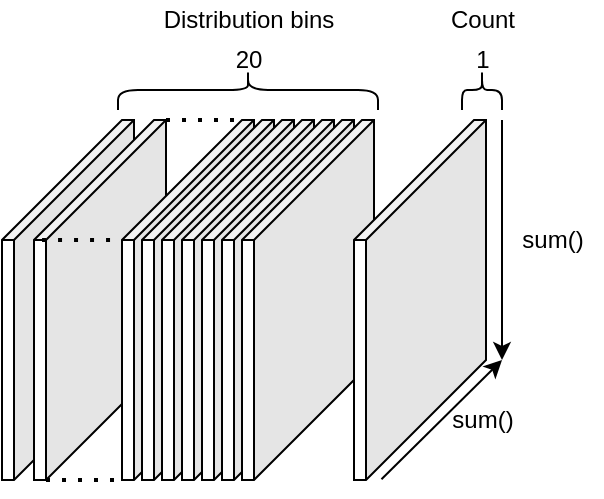<mxfile version="13.10.2" type="github"><diagram id="vLmqHAAyoPi58VQ0Dy9p" name="Page-1"><mxGraphModel dx="786" dy="562" grid="1" gridSize="10" guides="1" tooltips="1" connect="1" arrows="1" fold="1" page="1" pageScale="1" pageWidth="827" pageHeight="1169" math="0" shadow="0"><root><mxCell id="0"/><mxCell id="1" parent="0"/><mxCell id="WRekgy_wE3OlJrpqdrrZ-9" value="" style="shape=cube;whiteSpace=wrap;html=1;boundedLbl=1;backgroundOutline=1;darkOpacity=0.05;darkOpacity2=0.1;size=60;flipH=1;flipV=0;" parent="1" vertex="1"><mxGeometry x="300" y="220" width="66" height="180" as="geometry"/></mxCell><mxCell id="WRekgy_wE3OlJrpqdrrZ-10" value="" style="shape=cube;whiteSpace=wrap;html=1;boundedLbl=1;backgroundOutline=1;darkOpacity=0.05;darkOpacity2=0.1;size=60;flipH=1;flipV=0;" parent="1" vertex="1"><mxGeometry x="316" y="220" width="66" height="180" as="geometry"/></mxCell><mxCell id="WRekgy_wE3OlJrpqdrrZ-2" value="" style="shape=cube;whiteSpace=wrap;html=1;boundedLbl=1;backgroundOutline=1;darkOpacity=0.05;darkOpacity2=0.1;size=60;flipH=1;flipV=0;" parent="1" vertex="1"><mxGeometry x="360" y="220" width="66" height="180" as="geometry"/></mxCell><mxCell id="WRekgy_wE3OlJrpqdrrZ-3" value="" style="shape=cube;whiteSpace=wrap;html=1;boundedLbl=1;backgroundOutline=1;darkOpacity=0.05;darkOpacity2=0.1;size=60;flipH=1;flipV=0;" parent="1" vertex="1"><mxGeometry x="370" y="220" width="66" height="180" as="geometry"/></mxCell><mxCell id="WRekgy_wE3OlJrpqdrrZ-4" value="" style="shape=cube;whiteSpace=wrap;html=1;boundedLbl=1;backgroundOutline=1;darkOpacity=0.05;darkOpacity2=0.1;size=60;flipH=1;flipV=0;" parent="1" vertex="1"><mxGeometry x="380" y="220" width="66" height="180" as="geometry"/></mxCell><mxCell id="WRekgy_wE3OlJrpqdrrZ-5" value="" style="shape=cube;whiteSpace=wrap;html=1;boundedLbl=1;backgroundOutline=1;darkOpacity=0.05;darkOpacity2=0.1;size=60;flipH=1;flipV=0;" parent="1" vertex="1"><mxGeometry x="390" y="220" width="66" height="180" as="geometry"/></mxCell><mxCell id="WRekgy_wE3OlJrpqdrrZ-6" value="" style="shape=cube;whiteSpace=wrap;html=1;boundedLbl=1;backgroundOutline=1;darkOpacity=0.05;darkOpacity2=0.1;size=60;flipH=1;flipV=0;" parent="1" vertex="1"><mxGeometry x="400" y="220" width="66" height="180" as="geometry"/></mxCell><mxCell id="WRekgy_wE3OlJrpqdrrZ-7" value="" style="shape=cube;whiteSpace=wrap;html=1;boundedLbl=1;backgroundOutline=1;darkOpacity=0.05;darkOpacity2=0.1;size=60;flipH=1;flipV=0;" parent="1" vertex="1"><mxGeometry x="410" y="220" width="66" height="180" as="geometry"/></mxCell><mxCell id="WRekgy_wE3OlJrpqdrrZ-8" value="" style="shape=cube;whiteSpace=wrap;html=1;boundedLbl=1;backgroundOutline=1;darkOpacity=0.05;darkOpacity2=0.1;size=60;flipH=1;flipV=0;" parent="1" vertex="1"><mxGeometry x="420" y="220" width="66" height="180" as="geometry"/></mxCell><mxCell id="WRekgy_wE3OlJrpqdrrZ-11" value="" style="endArrow=none;dashed=1;html=1;dashPattern=1 3;strokeWidth=2;exitX=0;exitY=0;exitDx=60;exitDy=180;exitPerimeter=0;entryX=1;entryY=1;entryDx=0;entryDy=0;entryPerimeter=0;" parent="1" source="WRekgy_wE3OlJrpqdrrZ-10" target="WRekgy_wE3OlJrpqdrrZ-2" edge="1"><mxGeometry width="50" height="50" relative="1" as="geometry"><mxPoint x="380" y="320" as="sourcePoint"/><mxPoint x="430" y="270" as="targetPoint"/></mxGeometry></mxCell><mxCell id="WRekgy_wE3OlJrpqdrrZ-12" value="" style="endArrow=none;dashed=1;html=1;dashPattern=1 3;strokeWidth=2;entryX=0;entryY=0;entryDx=66;entryDy=60;entryPerimeter=0;exitX=0.939;exitY=0.333;exitDx=0;exitDy=0;exitPerimeter=0;" parent="1" source="WRekgy_wE3OlJrpqdrrZ-10" target="WRekgy_wE3OlJrpqdrrZ-2" edge="1"><mxGeometry width="50" height="50" relative="1" as="geometry"><mxPoint x="332" y="410" as="sourcePoint"/><mxPoint x="340" y="420" as="targetPoint"/></mxGeometry></mxCell><mxCell id="WRekgy_wE3OlJrpqdrrZ-13" value="" style="endArrow=none;dashed=1;html=1;dashPattern=1 3;strokeWidth=2;entryX=0;entryY=0;entryDx=6;entryDy=0;entryPerimeter=0;exitX=0;exitY=0;exitDx=0;exitDy=0;exitPerimeter=0;" parent="1" source="WRekgy_wE3OlJrpqdrrZ-10" target="WRekgy_wE3OlJrpqdrrZ-2" edge="1"><mxGeometry width="50" height="50" relative="1" as="geometry"><mxPoint x="330.026" y="289.94" as="sourcePoint"/><mxPoint x="370" y="290" as="targetPoint"/></mxGeometry></mxCell><mxCell id="WRekgy_wE3OlJrpqdrrZ-14" value="" style="shape=cube;whiteSpace=wrap;html=1;boundedLbl=1;backgroundOutline=1;darkOpacity=0.05;darkOpacity2=0.1;size=60;flipH=1;flipV=0;" parent="1" vertex="1"><mxGeometry x="476" y="220" width="66" height="180" as="geometry"/></mxCell><mxCell id="WRekgy_wE3OlJrpqdrrZ-18" value="" style="group" parent="1" vertex="1" connectable="0"><mxGeometry x="358" y="180" width="130" height="35" as="geometry"/></mxCell><mxCell id="WRekgy_wE3OlJrpqdrrZ-15" value="" style="shape=curlyBracket;whiteSpace=wrap;html=1;rounded=1;rotation=90;" parent="WRekgy_wE3OlJrpqdrrZ-18" vertex="1"><mxGeometry x="55" y="-40" width="20" height="130" as="geometry"/></mxCell><mxCell id="WRekgy_wE3OlJrpqdrrZ-17" value="20" style="text;html=1;align=center;verticalAlign=middle;resizable=0;points=[];autosize=1;" parent="WRekgy_wE3OlJrpqdrrZ-18" vertex="1"><mxGeometry x="50" width="30" height="20" as="geometry"/></mxCell><mxCell id="WRekgy_wE3OlJrpqdrrZ-22" value="" style="shape=curlyBracket;whiteSpace=wrap;html=1;rounded=1;direction=south;" parent="1" vertex="1"><mxGeometry x="530" y="195" width="20" height="20" as="geometry"/></mxCell><mxCell id="WRekgy_wE3OlJrpqdrrZ-23" value="1" style="text;html=1;align=center;verticalAlign=middle;resizable=0;points=[];autosize=1;" parent="1" vertex="1"><mxGeometry x="530" y="180" width="20" height="20" as="geometry"/></mxCell><mxCell id="WRekgy_wE3OlJrpqdrrZ-24" value="Distribution bins" style="text;html=1;align=center;verticalAlign=middle;resizable=0;points=[];autosize=1;" parent="1" vertex="1"><mxGeometry x="373" y="160" width="100" height="20" as="geometry"/></mxCell><mxCell id="WRekgy_wE3OlJrpqdrrZ-25" value="Count" style="text;html=1;align=center;verticalAlign=middle;resizable=0;points=[];autosize=1;" parent="1" vertex="1"><mxGeometry x="515" y="160" width="50" height="20" as="geometry"/></mxCell><mxCell id="WRekgy_wE3OlJrpqdrrZ-26" value="" style="endArrow=classic;html=1;" parent="1" edge="1"><mxGeometry width="50" height="50" relative="1" as="geometry"><mxPoint x="550" y="220" as="sourcePoint"/><mxPoint x="550" y="340" as="targetPoint"/></mxGeometry></mxCell><mxCell id="WRekgy_wE3OlJrpqdrrZ-27" value="" style="endArrow=classic;html=1;exitX=0.792;exitY=0.998;exitDx=0;exitDy=0;exitPerimeter=0;" parent="1" source="WRekgy_wE3OlJrpqdrrZ-14" edge="1"><mxGeometry width="50" height="50" relative="1" as="geometry"><mxPoint x="560" y="380" as="sourcePoint"/><mxPoint x="550" y="340" as="targetPoint"/></mxGeometry></mxCell><mxCell id="WRekgy_wE3OlJrpqdrrZ-28" value="sum()" style="text;html=1;align=center;verticalAlign=middle;resizable=0;points=[];autosize=1;" parent="1" vertex="1"><mxGeometry x="550" y="270" width="50" height="20" as="geometry"/></mxCell><mxCell id="WRekgy_wE3OlJrpqdrrZ-29" value="sum()" style="text;html=1;align=center;verticalAlign=middle;resizable=0;points=[];autosize=1;" parent="1" vertex="1"><mxGeometry x="515" y="360" width="50" height="20" as="geometry"/></mxCell></root></mxGraphModel></diagram></mxfile>